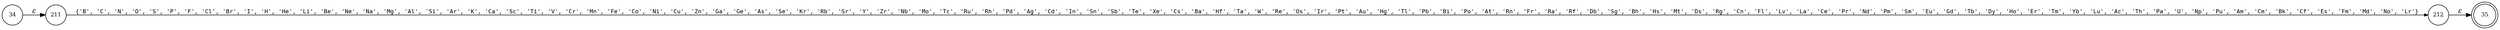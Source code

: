 digraph ATN {
rankdir=LR;
s35[fontsize=11, label="35", shape=doublecircle, fixedsize=true, width=.6];
s34[fontsize=11,label="34", shape=circle, fixedsize=true, width=.55, peripheries=1];
s211[fontsize=11,label="211", shape=circle, fixedsize=true, width=.55, peripheries=1];
s212[fontsize=11,label="212", shape=circle, fixedsize=true, width=.55, peripheries=1];
s34 -> s211 [fontname="Times-Italic", label="&epsilon;"];
s211 -> s212 [fontsize=11, fontname="Courier", arrowsize=.7, label = "{'B', 'C', 'N', 'O', 'S', 'P', 'F', 'Cl', 'Br', 'I', 'H', 'He', 'Li', 'Be', 'Ne', 'Na', 'Mg', 'Al', 'Si', 'Ar', 'K', 'Ca', 'Sc', 'Ti', 'V', 'Cr', 'Mn', 'Fe', 'Co', 'Ni', 'Cu', 'Zn', 'Ga', 'Ge', 'As', 'Se', 'Kr', 'Rb', 'Sr', 'Y', 'Zr', 'Nb', 'Mo', 'Tc', 'Ru', 'Rh', 'Pd', 'Ag', 'Cd', 'In', 'Sn', 'Sb', 'Te', 'Xe', 'Cs', 'Ba', 'Hf', 'Ta', 'W', 'Re', 'Os', 'Ir', 'Pt', 'Au', 'Hg', 'Tl', 'Pb', 'Bi', 'Po', 'At', 'Rn', 'Fr', 'Ra', 'Rf', 'Db', 'Sg', 'Bh', 'Hs', 'Mt', 'Ds', 'Rg', 'Cn', 'Fl', 'Lv', 'La', 'Ce', 'Pr', 'Nd', 'Pm', 'Sm', 'Eu', 'Gd', 'Tb', 'Dy', 'Ho', 'Er', 'Tm', 'Yb', 'Lu', 'Ac', 'Th', 'Pa', 'U', 'Np', 'Pu', 'Am', 'Cm', 'Bk', 'Cf', 'Es', 'Fm', 'Md', 'No', 'Lr'}", arrowhead = normal];
s212 -> s35 [fontname="Times-Italic", label="&epsilon;"];
}